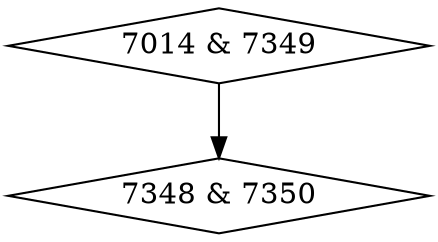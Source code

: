 digraph {
0 [label = "7014 & 7349", shape = diamond];
1 [label = "7348 & 7350", shape = diamond];
0->1;
}
